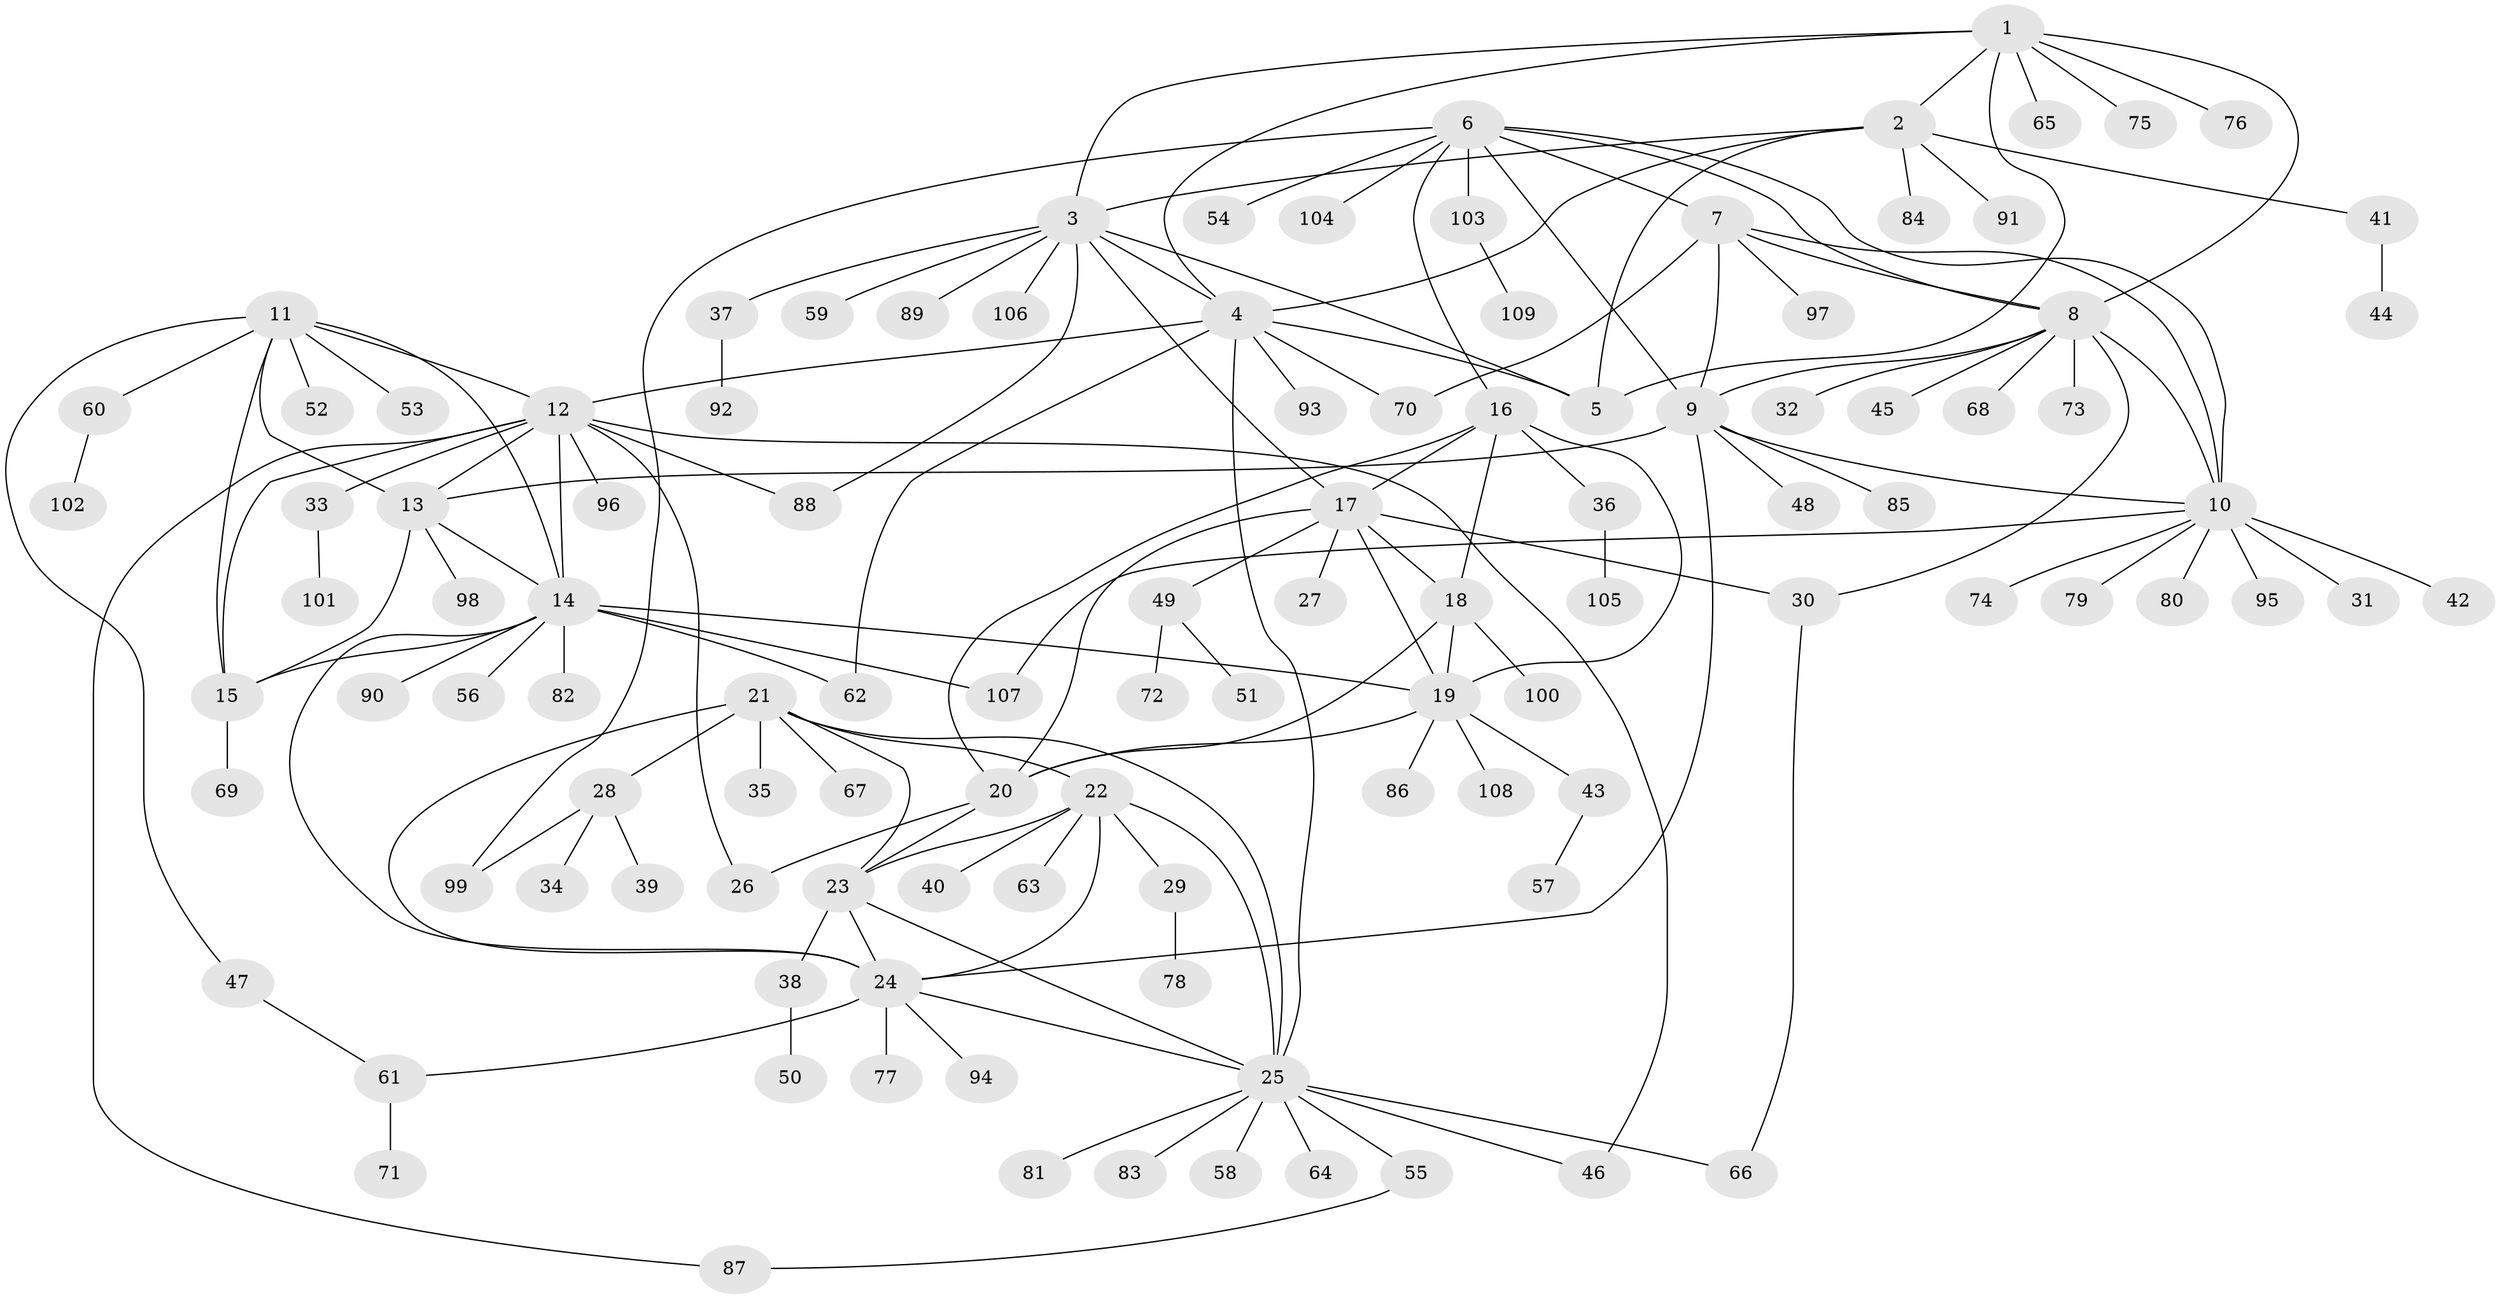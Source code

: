 // Generated by graph-tools (version 1.1) at 2025/50/03/09/25 03:50:28]
// undirected, 109 vertices, 155 edges
graph export_dot {
graph [start="1"]
  node [color=gray90,style=filled];
  1;
  2;
  3;
  4;
  5;
  6;
  7;
  8;
  9;
  10;
  11;
  12;
  13;
  14;
  15;
  16;
  17;
  18;
  19;
  20;
  21;
  22;
  23;
  24;
  25;
  26;
  27;
  28;
  29;
  30;
  31;
  32;
  33;
  34;
  35;
  36;
  37;
  38;
  39;
  40;
  41;
  42;
  43;
  44;
  45;
  46;
  47;
  48;
  49;
  50;
  51;
  52;
  53;
  54;
  55;
  56;
  57;
  58;
  59;
  60;
  61;
  62;
  63;
  64;
  65;
  66;
  67;
  68;
  69;
  70;
  71;
  72;
  73;
  74;
  75;
  76;
  77;
  78;
  79;
  80;
  81;
  82;
  83;
  84;
  85;
  86;
  87;
  88;
  89;
  90;
  91;
  92;
  93;
  94;
  95;
  96;
  97;
  98;
  99;
  100;
  101;
  102;
  103;
  104;
  105;
  106;
  107;
  108;
  109;
  1 -- 2;
  1 -- 3;
  1 -- 4;
  1 -- 5;
  1 -- 8;
  1 -- 65;
  1 -- 75;
  1 -- 76;
  2 -- 3;
  2 -- 4;
  2 -- 5;
  2 -- 41;
  2 -- 84;
  2 -- 91;
  3 -- 4;
  3 -- 5;
  3 -- 17;
  3 -- 37;
  3 -- 59;
  3 -- 88;
  3 -- 89;
  3 -- 106;
  4 -- 5;
  4 -- 12;
  4 -- 25;
  4 -- 62;
  4 -- 70;
  4 -- 93;
  6 -- 7;
  6 -- 8;
  6 -- 9;
  6 -- 10;
  6 -- 16;
  6 -- 54;
  6 -- 99;
  6 -- 103;
  6 -- 104;
  7 -- 8;
  7 -- 9;
  7 -- 10;
  7 -- 70;
  7 -- 97;
  8 -- 9;
  8 -- 10;
  8 -- 30;
  8 -- 32;
  8 -- 45;
  8 -- 68;
  8 -- 73;
  9 -- 10;
  9 -- 13;
  9 -- 24;
  9 -- 48;
  9 -- 85;
  10 -- 31;
  10 -- 42;
  10 -- 74;
  10 -- 79;
  10 -- 80;
  10 -- 95;
  10 -- 107;
  11 -- 12;
  11 -- 13;
  11 -- 14;
  11 -- 15;
  11 -- 47;
  11 -- 52;
  11 -- 53;
  11 -- 60;
  12 -- 13;
  12 -- 14;
  12 -- 15;
  12 -- 26;
  12 -- 33;
  12 -- 46;
  12 -- 87;
  12 -- 88;
  12 -- 96;
  13 -- 14;
  13 -- 15;
  13 -- 98;
  14 -- 15;
  14 -- 19;
  14 -- 24;
  14 -- 56;
  14 -- 62;
  14 -- 82;
  14 -- 90;
  14 -- 107;
  15 -- 69;
  16 -- 17;
  16 -- 18;
  16 -- 19;
  16 -- 20;
  16 -- 36;
  17 -- 18;
  17 -- 19;
  17 -- 20;
  17 -- 27;
  17 -- 30;
  17 -- 49;
  18 -- 19;
  18 -- 20;
  18 -- 100;
  19 -- 20;
  19 -- 43;
  19 -- 86;
  19 -- 108;
  20 -- 23;
  20 -- 26;
  21 -- 22;
  21 -- 23;
  21 -- 24;
  21 -- 25;
  21 -- 28;
  21 -- 35;
  21 -- 67;
  22 -- 23;
  22 -- 24;
  22 -- 25;
  22 -- 29;
  22 -- 40;
  22 -- 63;
  23 -- 24;
  23 -- 25;
  23 -- 38;
  24 -- 25;
  24 -- 61;
  24 -- 77;
  24 -- 94;
  25 -- 46;
  25 -- 55;
  25 -- 58;
  25 -- 64;
  25 -- 66;
  25 -- 81;
  25 -- 83;
  28 -- 34;
  28 -- 39;
  28 -- 99;
  29 -- 78;
  30 -- 66;
  33 -- 101;
  36 -- 105;
  37 -- 92;
  38 -- 50;
  41 -- 44;
  43 -- 57;
  47 -- 61;
  49 -- 51;
  49 -- 72;
  55 -- 87;
  60 -- 102;
  61 -- 71;
  103 -- 109;
}
